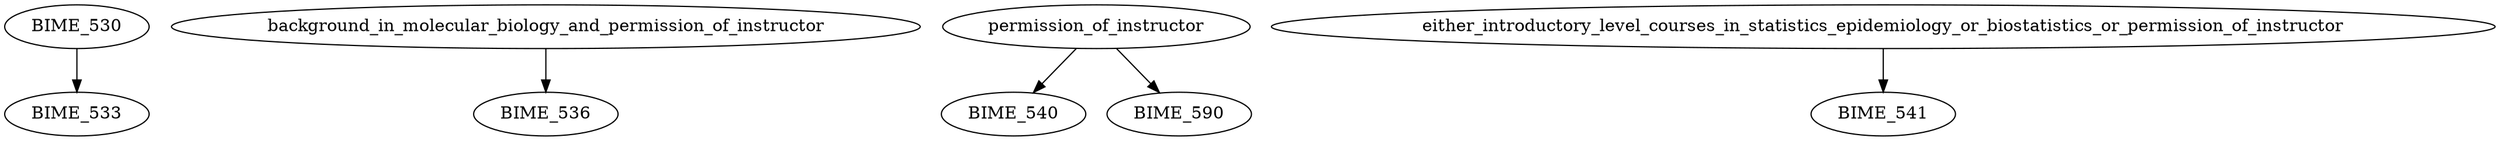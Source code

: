 digraph G {
    edge [color=black];
    BIME_530 -> BIME_533;
    edge [color=black];
    background_in_molecular_biology_and_permission_of_instructor -> BIME_536;
    edge [color=black];
    permission_of_instructor -> BIME_540;
    edge [color=black];
    either_introductory_level_courses_in_statistics_epidemiology_or_biostatistics_or_permission_of_instructor -> BIME_541;
    edge [color=black];
    permission_of_instructor -> BIME_590;
}
